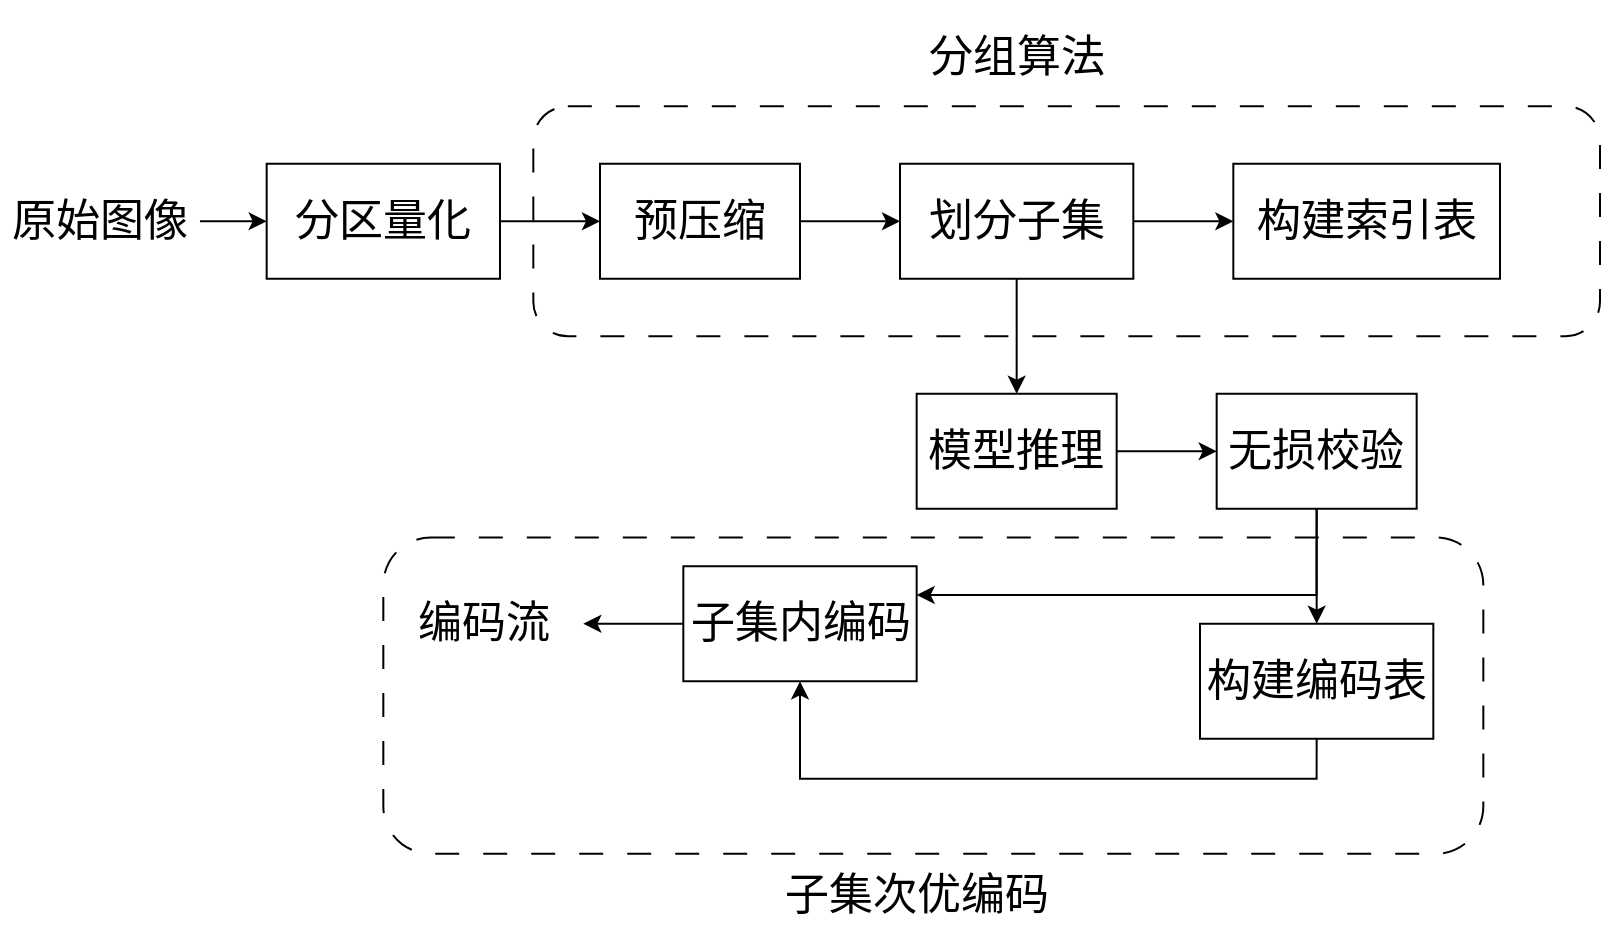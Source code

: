 <mxfile version="21.3.8" type="github">
  <diagram name="第 1 页" id="gIx5UFUmhoo6wP61woTE">
    <mxGraphModel dx="1050" dy="1662" grid="1" gridSize="10" guides="1" tooltips="1" connect="1" arrows="1" fold="1" page="1" pageScale="1" pageWidth="827" pageHeight="1169" math="0" shadow="0">
      <root>
        <mxCell id="0" />
        <mxCell id="1" parent="0" />
        <mxCell id="DhHxbanbOYP3ZtykU47z-32" value="" style="rounded=1;whiteSpace=wrap;html=1;shadow=0;dashed=1;dashPattern=12 12;" vertex="1" parent="1">
          <mxGeometry x="211.667" y="238.75" width="550" height="158.125" as="geometry" />
        </mxCell>
        <mxCell id="DhHxbanbOYP3ZtykU47z-23" value="" style="rounded=1;whiteSpace=wrap;html=1;shadow=0;dashed=1;dashPattern=12 12;" vertex="1" parent="1">
          <mxGeometry x="286.667" y="23.125" width="533.333" height="115.0" as="geometry" />
        </mxCell>
        <mxCell id="DhHxbanbOYP3ZtykU47z-8" value="&lt;font style=&quot;font-size: 22px;&quot;&gt;预压缩&lt;/font&gt;" style="rounded=0;whiteSpace=wrap;html=1;" vertex="1" parent="1">
          <mxGeometry x="320" y="51.875" width="100" height="57.5" as="geometry" />
        </mxCell>
        <mxCell id="DhHxbanbOYP3ZtykU47z-9" value="&lt;font style=&quot;font-size: 22px;&quot;&gt;构建索引表&lt;/font&gt;" style="rounded=0;whiteSpace=wrap;html=1;" vertex="1" parent="1">
          <mxGeometry x="636.667" y="51.875" width="133.333" height="57.5" as="geometry" />
        </mxCell>
        <mxCell id="DhHxbanbOYP3ZtykU47z-13" style="edgeStyle=orthogonalEdgeStyle;rounded=0;orthogonalLoop=1;jettySize=auto;html=1;exitX=1;exitY=0.5;exitDx=0;exitDy=0;entryX=0;entryY=0.5;entryDx=0;entryDy=0;" edge="1" parent="1" source="DhHxbanbOYP3ZtykU47z-11" target="DhHxbanbOYP3ZtykU47z-9">
          <mxGeometry relative="1" as="geometry" />
        </mxCell>
        <mxCell id="DhHxbanbOYP3ZtykU47z-11" value="&lt;font style=&quot;font-size: 22px;&quot;&gt;划分子集&lt;/font&gt;" style="rounded=0;whiteSpace=wrap;html=1;" vertex="1" parent="1">
          <mxGeometry x="470" y="51.875" width="116.667" height="57.5" as="geometry" />
        </mxCell>
        <mxCell id="DhHxbanbOYP3ZtykU47z-12" style="edgeStyle=orthogonalEdgeStyle;rounded=0;orthogonalLoop=1;jettySize=auto;html=1;exitX=1;exitY=0.5;exitDx=0;exitDy=0;entryX=0;entryY=0.5;entryDx=0;entryDy=0;" edge="1" parent="1" source="DhHxbanbOYP3ZtykU47z-8" target="DhHxbanbOYP3ZtykU47z-11">
          <mxGeometry relative="1" as="geometry" />
        </mxCell>
        <mxCell id="DhHxbanbOYP3ZtykU47z-14" value="&lt;font style=&quot;font-size: 22px;&quot;&gt;模型推理&lt;/font&gt;" style="rounded=0;whiteSpace=wrap;html=1;" vertex="1" parent="1">
          <mxGeometry x="478.333" y="166.875" width="100" height="57.5" as="geometry" />
        </mxCell>
        <mxCell id="DhHxbanbOYP3ZtykU47z-15" style="edgeStyle=orthogonalEdgeStyle;rounded=0;orthogonalLoop=1;jettySize=auto;html=1;exitX=0.5;exitY=1;exitDx=0;exitDy=0;entryX=0.5;entryY=0;entryDx=0;entryDy=0;" edge="1" parent="1" source="DhHxbanbOYP3ZtykU47z-11" target="DhHxbanbOYP3ZtykU47z-14">
          <mxGeometry relative="1" as="geometry" />
        </mxCell>
        <mxCell id="DhHxbanbOYP3ZtykU47z-17" style="edgeStyle=orthogonalEdgeStyle;rounded=0;orthogonalLoop=1;jettySize=auto;html=1;exitX=1;exitY=0.5;exitDx=0;exitDy=0;entryX=0;entryY=0.5;entryDx=0;entryDy=0;" edge="1" parent="1" source="DhHxbanbOYP3ZtykU47z-16" target="DhHxbanbOYP3ZtykU47z-8">
          <mxGeometry relative="1" as="geometry" />
        </mxCell>
        <mxCell id="DhHxbanbOYP3ZtykU47z-16" value="&lt;font style=&quot;font-size: 22px;&quot;&gt;分区量化&lt;/font&gt;" style="rounded=0;whiteSpace=wrap;html=1;" vertex="1" parent="1">
          <mxGeometry x="153.333" y="51.875" width="116.667" height="57.5" as="geometry" />
        </mxCell>
        <mxCell id="DhHxbanbOYP3ZtykU47z-19" style="edgeStyle=orthogonalEdgeStyle;rounded=0;orthogonalLoop=1;jettySize=auto;html=1;exitX=1;exitY=0.5;exitDx=0;exitDy=0;" edge="1" parent="1" source="DhHxbanbOYP3ZtykU47z-18" target="DhHxbanbOYP3ZtykU47z-16">
          <mxGeometry relative="1" as="geometry" />
        </mxCell>
        <mxCell id="DhHxbanbOYP3ZtykU47z-18" value="&lt;font style=&quot;font-size: 22px;&quot;&gt;原始图像&lt;/font&gt;" style="text;html=1;strokeColor=none;fillColor=none;align=center;verticalAlign=middle;whiteSpace=wrap;rounded=0;" vertex="1" parent="1">
          <mxGeometry x="20" y="59.062" width="100" height="43.125" as="geometry" />
        </mxCell>
        <mxCell id="DhHxbanbOYP3ZtykU47z-20" value="&lt;font style=&quot;font-size: 22px;&quot;&gt;无损校验&lt;/font&gt;" style="rounded=0;whiteSpace=wrap;html=1;" vertex="1" parent="1">
          <mxGeometry x="628.333" y="166.875" width="100" height="57.5" as="geometry" />
        </mxCell>
        <mxCell id="DhHxbanbOYP3ZtykU47z-21" style="edgeStyle=orthogonalEdgeStyle;rounded=0;orthogonalLoop=1;jettySize=auto;html=1;exitX=1;exitY=0.5;exitDx=0;exitDy=0;entryX=0;entryY=0.5;entryDx=0;entryDy=0;" edge="1" parent="1" source="DhHxbanbOYP3ZtykU47z-14" target="DhHxbanbOYP3ZtykU47z-20">
          <mxGeometry relative="1" as="geometry" />
        </mxCell>
        <mxCell id="DhHxbanbOYP3ZtykU47z-24" value="&lt;font style=&quot;font-size: 22px;&quot;&gt;分组算法&lt;/font&gt;" style="text;html=1;strokeColor=none;fillColor=none;align=center;verticalAlign=middle;whiteSpace=wrap;rounded=0;" vertex="1" parent="1">
          <mxGeometry x="461.667" y="-30" width="133.333" height="57.5" as="geometry" />
        </mxCell>
        <mxCell id="DhHxbanbOYP3ZtykU47z-25" value="&lt;font style=&quot;font-size: 22px;&quot;&gt;构建编码表&lt;/font&gt;" style="rounded=0;whiteSpace=wrap;html=1;" vertex="1" parent="1">
          <mxGeometry x="620" y="281.875" width="116.667" height="57.5" as="geometry" />
        </mxCell>
        <mxCell id="DhHxbanbOYP3ZtykU47z-26" style="edgeStyle=orthogonalEdgeStyle;rounded=0;orthogonalLoop=1;jettySize=auto;html=1;exitX=0.5;exitY=1;exitDx=0;exitDy=0;" edge="1" parent="1" source="DhHxbanbOYP3ZtykU47z-20" target="DhHxbanbOYP3ZtykU47z-25">
          <mxGeometry relative="1" as="geometry" />
        </mxCell>
        <mxCell id="DhHxbanbOYP3ZtykU47z-27" value="&lt;font style=&quot;font-size: 22px;&quot;&gt;子集内编码&lt;/font&gt;" style="rounded=0;whiteSpace=wrap;html=1;" vertex="1" parent="1">
          <mxGeometry x="361.667" y="253.125" width="116.667" height="57.5" as="geometry" />
        </mxCell>
        <mxCell id="DhHxbanbOYP3ZtykU47z-29" style="edgeStyle=orthogonalEdgeStyle;rounded=0;orthogonalLoop=1;jettySize=auto;html=1;exitX=0.5;exitY=1;exitDx=0;exitDy=0;entryX=1;entryY=0.25;entryDx=0;entryDy=0;" edge="1" parent="1" source="DhHxbanbOYP3ZtykU47z-20" target="DhHxbanbOYP3ZtykU47z-27">
          <mxGeometry relative="1" as="geometry" />
        </mxCell>
        <mxCell id="DhHxbanbOYP3ZtykU47z-28" style="edgeStyle=orthogonalEdgeStyle;rounded=0;orthogonalLoop=1;jettySize=auto;html=1;exitX=0.5;exitY=1;exitDx=0;exitDy=0;entryX=0.5;entryY=1;entryDx=0;entryDy=0;" edge="1" parent="1" source="DhHxbanbOYP3ZtykU47z-25" target="DhHxbanbOYP3ZtykU47z-27">
          <mxGeometry relative="1" as="geometry" />
        </mxCell>
        <mxCell id="DhHxbanbOYP3ZtykU47z-30" value="&lt;font style=&quot;font-size: 22px;&quot;&gt;编码流&lt;/font&gt;" style="text;html=1;strokeColor=none;fillColor=none;align=center;verticalAlign=middle;whiteSpace=wrap;rounded=0;" vertex="1" parent="1">
          <mxGeometry x="211.667" y="260.312" width="100" height="43.125" as="geometry" />
        </mxCell>
        <mxCell id="DhHxbanbOYP3ZtykU47z-31" style="edgeStyle=orthogonalEdgeStyle;rounded=0;orthogonalLoop=1;jettySize=auto;html=1;exitX=0;exitY=0.5;exitDx=0;exitDy=0;entryX=1;entryY=0.5;entryDx=0;entryDy=0;" edge="1" parent="1" source="DhHxbanbOYP3ZtykU47z-27" target="DhHxbanbOYP3ZtykU47z-30">
          <mxGeometry relative="1" as="geometry" />
        </mxCell>
        <mxCell id="DhHxbanbOYP3ZtykU47z-33" value="&lt;font style=&quot;font-size: 22px;&quot;&gt;子集次优编码&lt;/font&gt;" style="text;html=1;strokeColor=none;fillColor=none;align=center;verticalAlign=middle;whiteSpace=wrap;rounded=0;" vertex="1" parent="1">
          <mxGeometry x="395" y="396.875" width="166.667" height="43.125" as="geometry" />
        </mxCell>
      </root>
    </mxGraphModel>
  </diagram>
</mxfile>
